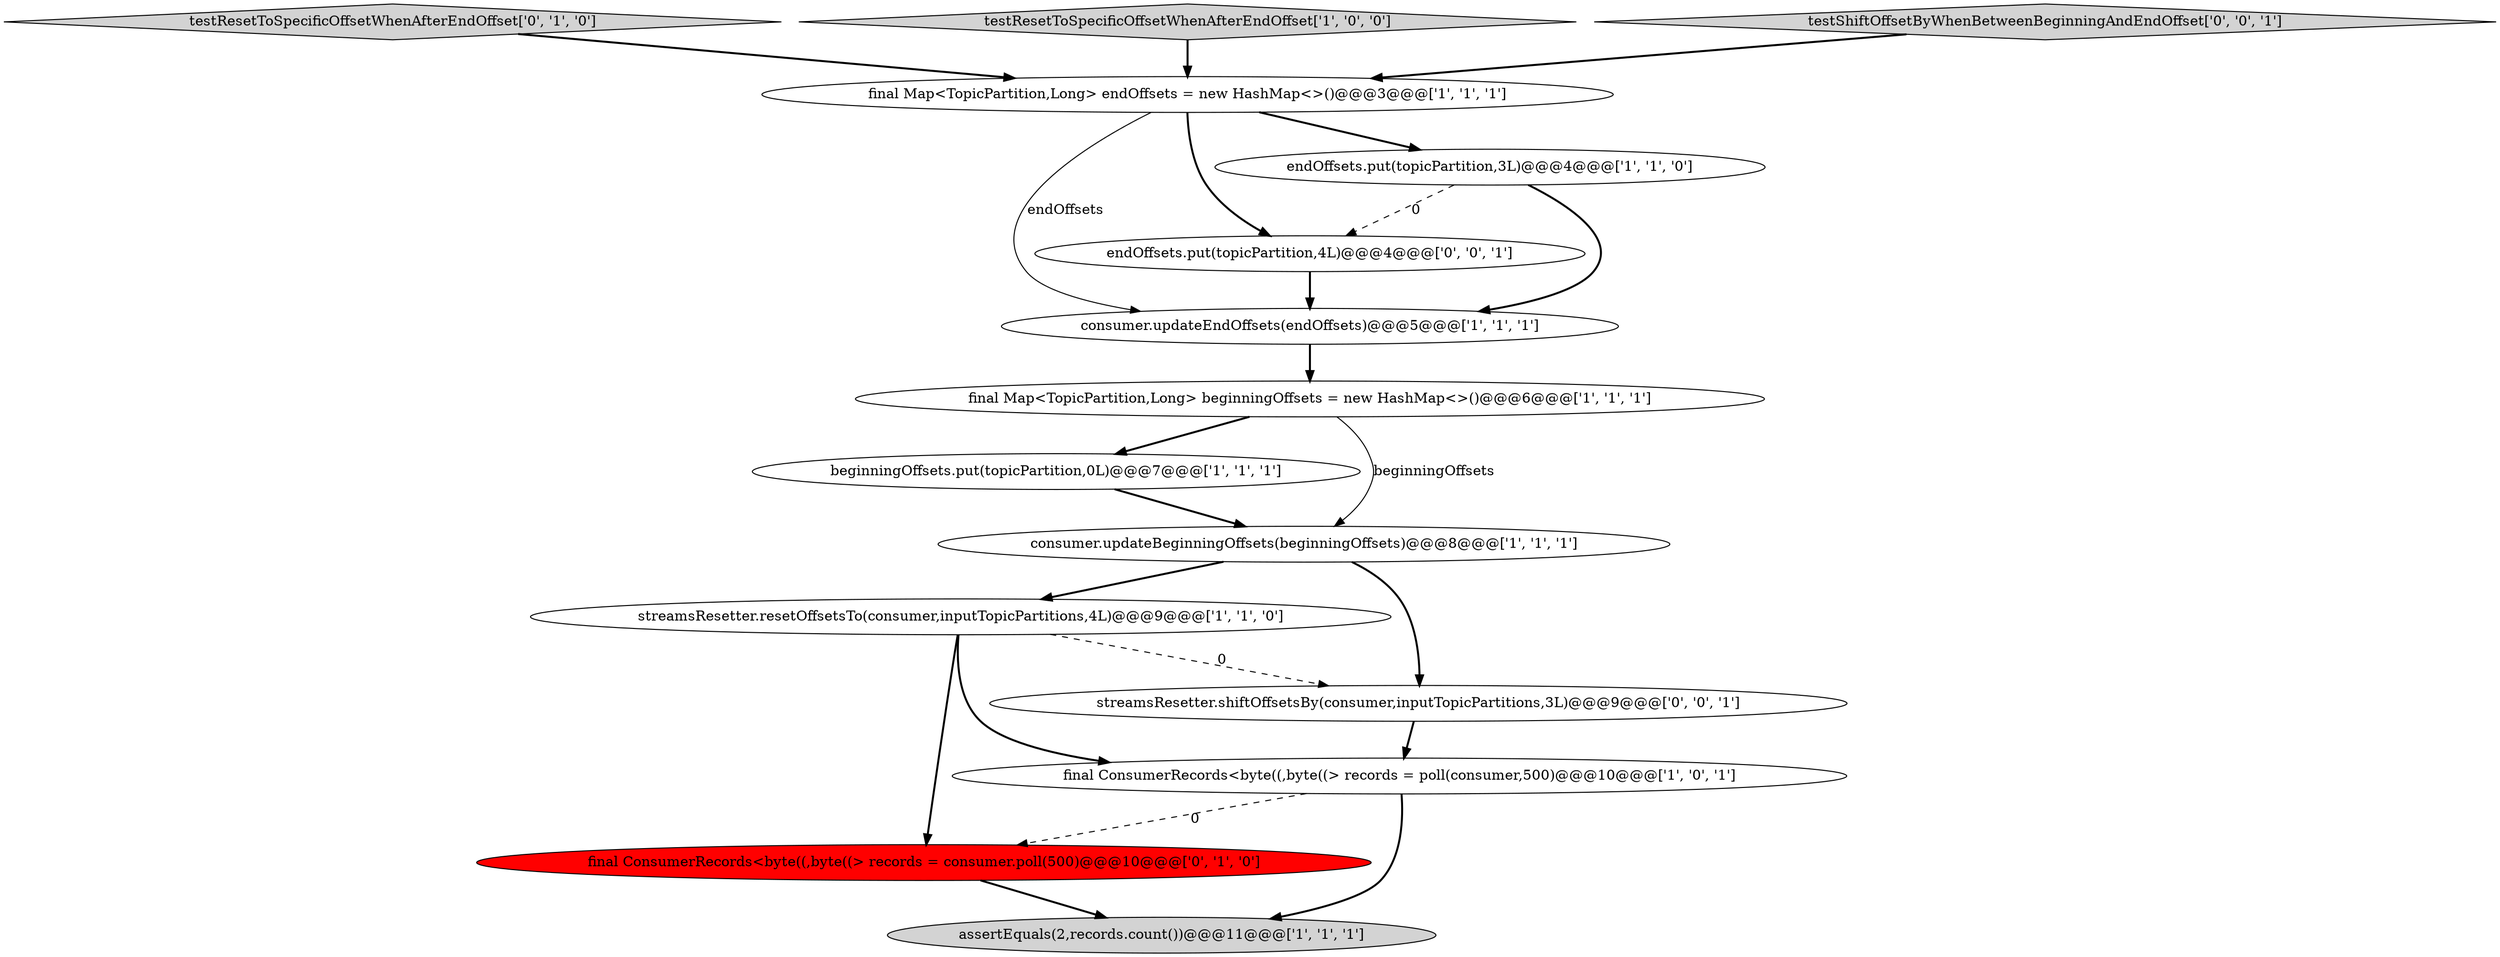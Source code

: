 digraph {
1 [style = filled, label = "beginningOffsets.put(topicPartition,0L)@@@7@@@['1', '1', '1']", fillcolor = white, shape = ellipse image = "AAA0AAABBB1BBB"];
5 [style = filled, label = "assertEquals(2,records.count())@@@11@@@['1', '1', '1']", fillcolor = lightgray, shape = ellipse image = "AAA0AAABBB1BBB"];
13 [style = filled, label = "endOffsets.put(topicPartition,4L)@@@4@@@['0', '0', '1']", fillcolor = white, shape = ellipse image = "AAA0AAABBB3BBB"];
4 [style = filled, label = "streamsResetter.resetOffsetsTo(consumer,inputTopicPartitions,4L)@@@9@@@['1', '1', '0']", fillcolor = white, shape = ellipse image = "AAA0AAABBB1BBB"];
8 [style = filled, label = "final ConsumerRecords<byte((,byte((> records = poll(consumer,500)@@@10@@@['1', '0', '1']", fillcolor = white, shape = ellipse image = "AAA0AAABBB1BBB"];
11 [style = filled, label = "testResetToSpecificOffsetWhenAfterEndOffset['0', '1', '0']", fillcolor = lightgray, shape = diamond image = "AAA0AAABBB2BBB"];
6 [style = filled, label = "consumer.updateEndOffsets(endOffsets)@@@5@@@['1', '1', '1']", fillcolor = white, shape = ellipse image = "AAA0AAABBB1BBB"];
7 [style = filled, label = "consumer.updateBeginningOffsets(beginningOffsets)@@@8@@@['1', '1', '1']", fillcolor = white, shape = ellipse image = "AAA0AAABBB1BBB"];
0 [style = filled, label = "testResetToSpecificOffsetWhenAfterEndOffset['1', '0', '0']", fillcolor = lightgray, shape = diamond image = "AAA0AAABBB1BBB"];
10 [style = filled, label = "final ConsumerRecords<byte((,byte((> records = consumer.poll(500)@@@10@@@['0', '1', '0']", fillcolor = red, shape = ellipse image = "AAA1AAABBB2BBB"];
3 [style = filled, label = "final Map<TopicPartition,Long> beginningOffsets = new HashMap<>()@@@6@@@['1', '1', '1']", fillcolor = white, shape = ellipse image = "AAA0AAABBB1BBB"];
14 [style = filled, label = "streamsResetter.shiftOffsetsBy(consumer,inputTopicPartitions,3L)@@@9@@@['0', '0', '1']", fillcolor = white, shape = ellipse image = "AAA0AAABBB3BBB"];
12 [style = filled, label = "testShiftOffsetByWhenBetweenBeginningAndEndOffset['0', '0', '1']", fillcolor = lightgray, shape = diamond image = "AAA0AAABBB3BBB"];
2 [style = filled, label = "final Map<TopicPartition,Long> endOffsets = new HashMap<>()@@@3@@@['1', '1', '1']", fillcolor = white, shape = ellipse image = "AAA0AAABBB1BBB"];
9 [style = filled, label = "endOffsets.put(topicPartition,3L)@@@4@@@['1', '1', '0']", fillcolor = white, shape = ellipse image = "AAA0AAABBB1BBB"];
4->10 [style = bold, label=""];
6->3 [style = bold, label=""];
8->10 [style = dashed, label="0"];
3->1 [style = bold, label=""];
0->2 [style = bold, label=""];
3->7 [style = solid, label="beginningOffsets"];
2->9 [style = bold, label=""];
7->4 [style = bold, label=""];
1->7 [style = bold, label=""];
11->2 [style = bold, label=""];
9->6 [style = bold, label=""];
2->13 [style = bold, label=""];
7->14 [style = bold, label=""];
12->2 [style = bold, label=""];
2->6 [style = solid, label="endOffsets"];
10->5 [style = bold, label=""];
8->5 [style = bold, label=""];
9->13 [style = dashed, label="0"];
4->8 [style = bold, label=""];
4->14 [style = dashed, label="0"];
14->8 [style = bold, label=""];
13->6 [style = bold, label=""];
}
